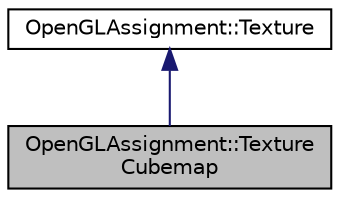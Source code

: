 digraph "OpenGLAssignment::TextureCubemap"
{
 // LATEX_PDF_SIZE
  edge [fontname="Helvetica",fontsize="10",labelfontname="Helvetica",labelfontsize="10"];
  node [fontname="Helvetica",fontsize="10",shape=record];
  Node1 [label="OpenGLAssignment::Texture\lCubemap",height=0.2,width=0.4,color="black", fillcolor="grey75", style="filled", fontcolor="black",tooltip=" "];
  Node2 -> Node1 [dir="back",color="midnightblue",fontsize="10",style="solid",fontname="Helvetica"];
  Node2 [label="OpenGLAssignment::Texture",height=0.2,width=0.4,color="black", fillcolor="white", style="filled",URL="$class_open_g_l_assignment_1_1_texture.html",tooltip=" "];
}

